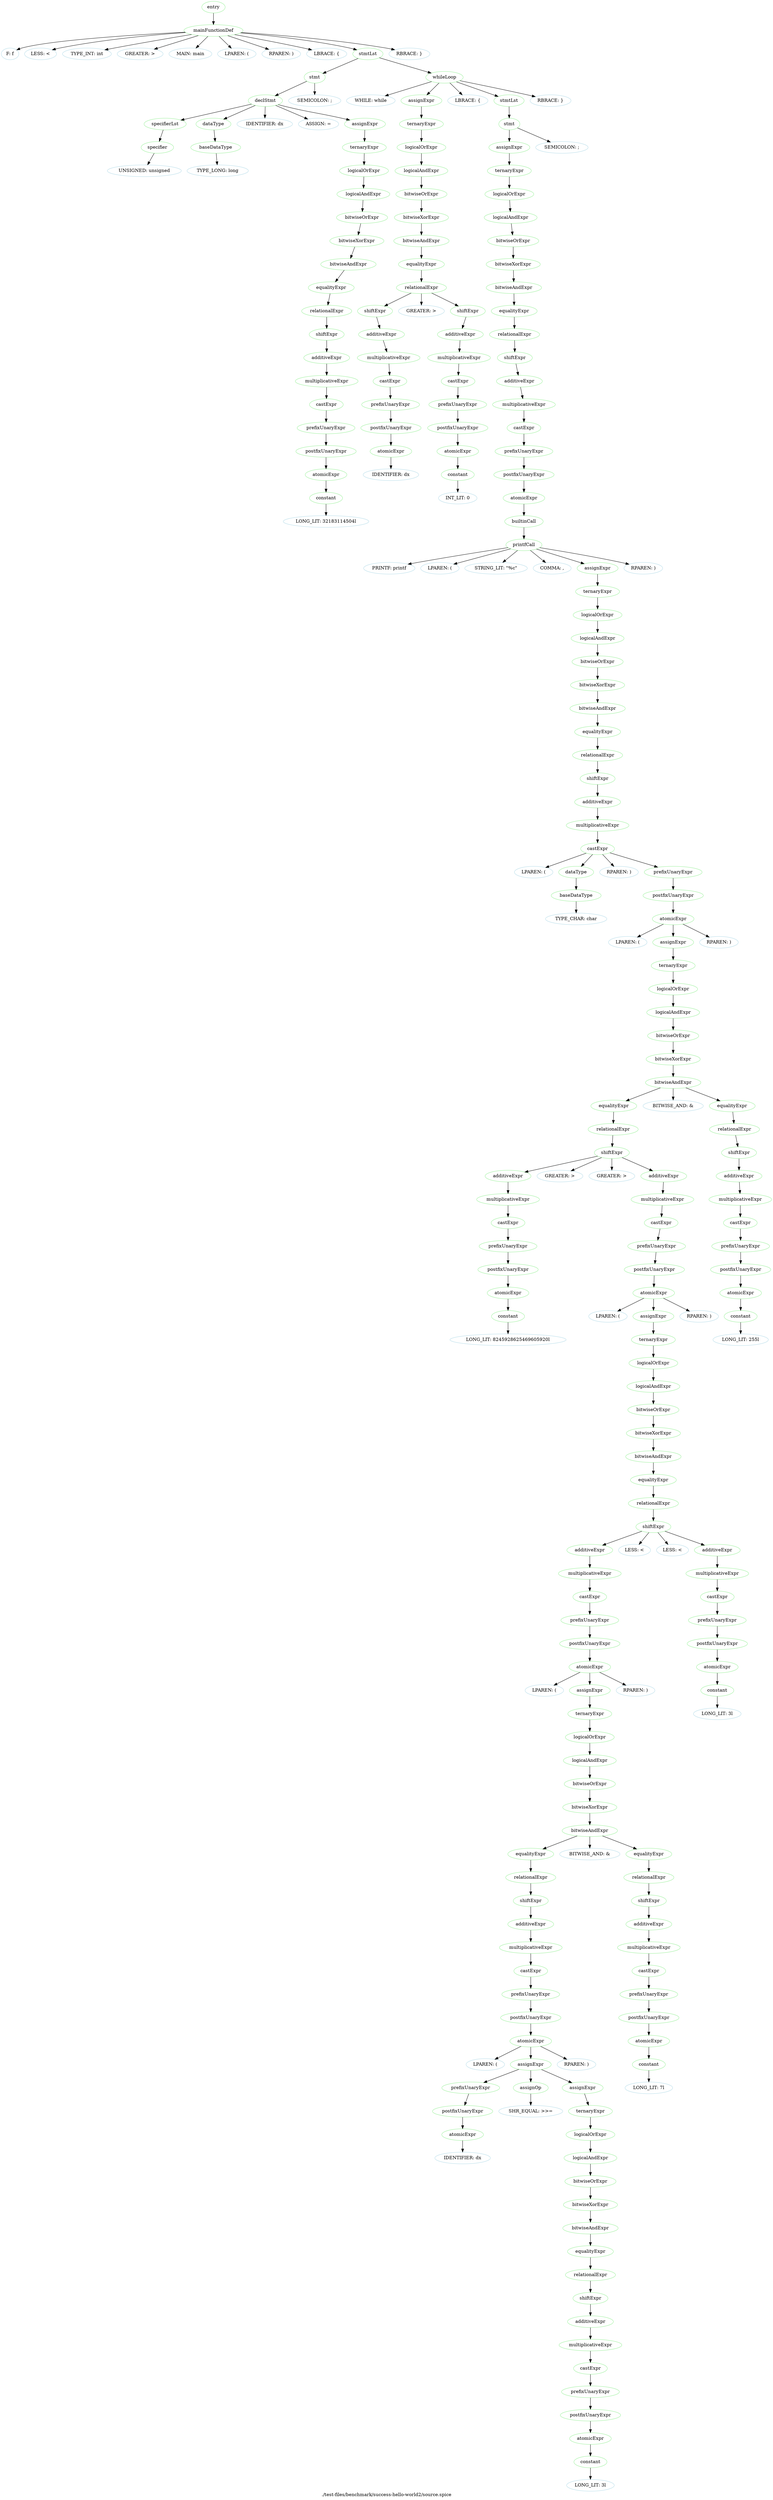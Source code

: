 digraph {
 rankdir="TB";
 label="./test-files/benchmark/success-hello-world2/source.spice";
 L3C0_entry [color="lightgreen",label="entry"];
 L3C0_mainFunctionDef [color="lightgreen",label="mainFunctionDef"];
 L3C0_entry -> L3C0_mainFunctionDef;
 L3C0 [color="lightblue",label="F: f"];
 L3C0_mainFunctionDef -> L3C0
 L3C1 [color="lightblue",label="LESS: <"];
 L3C0_mainFunctionDef -> L3C1
 L3C2 [color="lightblue",label="TYPE_INT: int"];
 L3C0_mainFunctionDef -> L3C2
 L3C5 [color="lightblue",label="GREATER: >"];
 L3C0_mainFunctionDef -> L3C5
 L3C7 [color="lightblue",label="MAIN: main"];
 L3C0_mainFunctionDef -> L3C7
 L3C11 [color="lightblue",label="LPAREN: ("];
 L3C0_mainFunctionDef -> L3C11
 L3C12 [color="lightblue",label="RPAREN: )"];
 L3C0_mainFunctionDef -> L3C12
 L3C14 [color="lightblue",label="LBRACE: {"];
 L3C0_mainFunctionDef -> L3C14
 L4C4_stmtLst [color="lightgreen",label="stmtLst"];
 L3C0_mainFunctionDef -> L4C4_stmtLst;
 L4C4_stmt [color="lightgreen",label="stmt"];
 L4C4_stmtLst -> L4C4_stmt;
 L4C4_declStmt [color="lightgreen",label="declStmt"];
 L4C4_stmt -> L4C4_declStmt;
 L4C4_specifierLst [color="lightgreen",label="specifierLst"];
 L4C4_declStmt -> L4C4_specifierLst;
 L4C4_specifier [color="lightgreen",label="specifier"];
 L4C4_specifierLst -> L4C4_specifier;
 L4C4 [color="lightblue",label="UNSIGNED: unsigned"];
 L4C4_specifier -> L4C4
 L4C13_dataType [color="lightgreen",label="dataType"];
 L4C4_declStmt -> L4C13_dataType;
 L4C13_baseDataType [color="lightgreen",label="baseDataType"];
 L4C13_dataType -> L4C13_baseDataType;
 L4C13 [color="lightblue",label="TYPE_LONG: long"];
 L4C13_baseDataType -> L4C13
 L4C18 [color="lightblue",label="IDENTIFIER: dx"];
 L4C4_declStmt -> L4C18
 L4C21 [color="lightblue",label="ASSIGN: ="];
 L4C4_declStmt -> L4C21
 L4C23_assignExpr [color="lightgreen",label="assignExpr"];
 L4C4_declStmt -> L4C23_assignExpr;
 L4C23_ternaryExpr [color="lightgreen",label="ternaryExpr"];
 L4C23_assignExpr -> L4C23_ternaryExpr;
 L4C23_logicalOrExpr [color="lightgreen",label="logicalOrExpr"];
 L4C23_ternaryExpr -> L4C23_logicalOrExpr;
 L4C23_logicalAndExpr [color="lightgreen",label="logicalAndExpr"];
 L4C23_logicalOrExpr -> L4C23_logicalAndExpr;
 L4C23_bitwiseOrExpr [color="lightgreen",label="bitwiseOrExpr"];
 L4C23_logicalAndExpr -> L4C23_bitwiseOrExpr;
 L4C23_bitwiseXorExpr [color="lightgreen",label="bitwiseXorExpr"];
 L4C23_bitwiseOrExpr -> L4C23_bitwiseXorExpr;
 L4C23_bitwiseAndExpr [color="lightgreen",label="bitwiseAndExpr"];
 L4C23_bitwiseXorExpr -> L4C23_bitwiseAndExpr;
 L4C23_equalityExpr [color="lightgreen",label="equalityExpr"];
 L4C23_bitwiseAndExpr -> L4C23_equalityExpr;
 L4C23_relationalExpr [color="lightgreen",label="relationalExpr"];
 L4C23_equalityExpr -> L4C23_relationalExpr;
 L4C23_shiftExpr [color="lightgreen",label="shiftExpr"];
 L4C23_relationalExpr -> L4C23_shiftExpr;
 L4C23_additiveExpr [color="lightgreen",label="additiveExpr"];
 L4C23_shiftExpr -> L4C23_additiveExpr;
 L4C23_multiplicativeExpr [color="lightgreen",label="multiplicativeExpr"];
 L4C23_additiveExpr -> L4C23_multiplicativeExpr;
 L4C23_castExpr [color="lightgreen",label="castExpr"];
 L4C23_multiplicativeExpr -> L4C23_castExpr;
 L4C23_prefixUnaryExpr [color="lightgreen",label="prefixUnaryExpr"];
 L4C23_castExpr -> L4C23_prefixUnaryExpr;
 L4C23_postfixUnaryExpr [color="lightgreen",label="postfixUnaryExpr"];
 L4C23_prefixUnaryExpr -> L4C23_postfixUnaryExpr;
 L4C23_atomicExpr [color="lightgreen",label="atomicExpr"];
 L4C23_postfixUnaryExpr -> L4C23_atomicExpr;
 L4C23_constant [color="lightgreen",label="constant"];
 L4C23_atomicExpr -> L4C23_constant;
 L4C23 [color="lightblue",label="LONG_LIT: 32183114504l"];
 L4C23_constant -> L4C23
 L4C35 [color="lightblue",label="SEMICOLON: ;"];
 L4C4_stmt -> L4C35
 L5C4_whileLoop [color="lightgreen",label="whileLoop"];
 L4C4_stmtLst -> L5C4_whileLoop;
 L5C4 [color="lightblue",label="WHILE: while"];
 L5C4_whileLoop -> L5C4
 L5C10_assignExpr [color="lightgreen",label="assignExpr"];
 L5C4_whileLoop -> L5C10_assignExpr;
 L5C10_ternaryExpr [color="lightgreen",label="ternaryExpr"];
 L5C10_assignExpr -> L5C10_ternaryExpr;
 L5C10_logicalOrExpr [color="lightgreen",label="logicalOrExpr"];
 L5C10_ternaryExpr -> L5C10_logicalOrExpr;
 L5C10_logicalAndExpr [color="lightgreen",label="logicalAndExpr"];
 L5C10_logicalOrExpr -> L5C10_logicalAndExpr;
 L5C10_bitwiseOrExpr [color="lightgreen",label="bitwiseOrExpr"];
 L5C10_logicalAndExpr -> L5C10_bitwiseOrExpr;
 L5C10_bitwiseXorExpr [color="lightgreen",label="bitwiseXorExpr"];
 L5C10_bitwiseOrExpr -> L5C10_bitwiseXorExpr;
 L5C10_bitwiseAndExpr [color="lightgreen",label="bitwiseAndExpr"];
 L5C10_bitwiseXorExpr -> L5C10_bitwiseAndExpr;
 L5C10_equalityExpr [color="lightgreen",label="equalityExpr"];
 L5C10_bitwiseAndExpr -> L5C10_equalityExpr;
 L5C10_relationalExpr [color="lightgreen",label="relationalExpr"];
 L5C10_equalityExpr -> L5C10_relationalExpr;
 L5C10_shiftExpr [color="lightgreen",label="shiftExpr"];
 L5C10_relationalExpr -> L5C10_shiftExpr;
 L5C10_additiveExpr [color="lightgreen",label="additiveExpr"];
 L5C10_shiftExpr -> L5C10_additiveExpr;
 L5C10_multiplicativeExpr [color="lightgreen",label="multiplicativeExpr"];
 L5C10_additiveExpr -> L5C10_multiplicativeExpr;
 L5C10_castExpr [color="lightgreen",label="castExpr"];
 L5C10_multiplicativeExpr -> L5C10_castExpr;
 L5C10_prefixUnaryExpr [color="lightgreen",label="prefixUnaryExpr"];
 L5C10_castExpr -> L5C10_prefixUnaryExpr;
 L5C10_postfixUnaryExpr [color="lightgreen",label="postfixUnaryExpr"];
 L5C10_prefixUnaryExpr -> L5C10_postfixUnaryExpr;
 L5C10_atomicExpr [color="lightgreen",label="atomicExpr"];
 L5C10_postfixUnaryExpr -> L5C10_atomicExpr;
 L5C10 [color="lightblue",label="IDENTIFIER: dx"];
 L5C10_atomicExpr -> L5C10
 L5C13 [color="lightblue",label="GREATER: >"];
 L5C10_relationalExpr -> L5C13
 L5C15_shiftExpr [color="lightgreen",label="shiftExpr"];
 L5C10_relationalExpr -> L5C15_shiftExpr;
 L5C15_additiveExpr [color="lightgreen",label="additiveExpr"];
 L5C15_shiftExpr -> L5C15_additiveExpr;
 L5C15_multiplicativeExpr [color="lightgreen",label="multiplicativeExpr"];
 L5C15_additiveExpr -> L5C15_multiplicativeExpr;
 L5C15_castExpr [color="lightgreen",label="castExpr"];
 L5C15_multiplicativeExpr -> L5C15_castExpr;
 L5C15_prefixUnaryExpr [color="lightgreen",label="prefixUnaryExpr"];
 L5C15_castExpr -> L5C15_prefixUnaryExpr;
 L5C15_postfixUnaryExpr [color="lightgreen",label="postfixUnaryExpr"];
 L5C15_prefixUnaryExpr -> L5C15_postfixUnaryExpr;
 L5C15_atomicExpr [color="lightgreen",label="atomicExpr"];
 L5C15_postfixUnaryExpr -> L5C15_atomicExpr;
 L5C15_constant [color="lightgreen",label="constant"];
 L5C15_atomicExpr -> L5C15_constant;
 L5C15 [color="lightblue",label="INT_LIT: 0"];
 L5C15_constant -> L5C15
 L5C17 [color="lightblue",label="LBRACE: {"];
 L5C4_whileLoop -> L5C17
 L6C8_stmtLst [color="lightgreen",label="stmtLst"];
 L5C4_whileLoop -> L6C8_stmtLst;
 L6C8_stmt [color="lightgreen",label="stmt"];
 L6C8_stmtLst -> L6C8_stmt;
 L6C8_assignExpr [color="lightgreen",label="assignExpr"];
 L6C8_stmt -> L6C8_assignExpr;
 L6C8_ternaryExpr [color="lightgreen",label="ternaryExpr"];
 L6C8_assignExpr -> L6C8_ternaryExpr;
 L6C8_logicalOrExpr [color="lightgreen",label="logicalOrExpr"];
 L6C8_ternaryExpr -> L6C8_logicalOrExpr;
 L6C8_logicalAndExpr [color="lightgreen",label="logicalAndExpr"];
 L6C8_logicalOrExpr -> L6C8_logicalAndExpr;
 L6C8_bitwiseOrExpr [color="lightgreen",label="bitwiseOrExpr"];
 L6C8_logicalAndExpr -> L6C8_bitwiseOrExpr;
 L6C8_bitwiseXorExpr [color="lightgreen",label="bitwiseXorExpr"];
 L6C8_bitwiseOrExpr -> L6C8_bitwiseXorExpr;
 L6C8_bitwiseAndExpr [color="lightgreen",label="bitwiseAndExpr"];
 L6C8_bitwiseXorExpr -> L6C8_bitwiseAndExpr;
 L6C8_equalityExpr [color="lightgreen",label="equalityExpr"];
 L6C8_bitwiseAndExpr -> L6C8_equalityExpr;
 L6C8_relationalExpr [color="lightgreen",label="relationalExpr"];
 L6C8_equalityExpr -> L6C8_relationalExpr;
 L6C8_shiftExpr [color="lightgreen",label="shiftExpr"];
 L6C8_relationalExpr -> L6C8_shiftExpr;
 L6C8_additiveExpr [color="lightgreen",label="additiveExpr"];
 L6C8_shiftExpr -> L6C8_additiveExpr;
 L6C8_multiplicativeExpr [color="lightgreen",label="multiplicativeExpr"];
 L6C8_additiveExpr -> L6C8_multiplicativeExpr;
 L6C8_castExpr [color="lightgreen",label="castExpr"];
 L6C8_multiplicativeExpr -> L6C8_castExpr;
 L6C8_prefixUnaryExpr [color="lightgreen",label="prefixUnaryExpr"];
 L6C8_castExpr -> L6C8_prefixUnaryExpr;
 L6C8_postfixUnaryExpr [color="lightgreen",label="postfixUnaryExpr"];
 L6C8_prefixUnaryExpr -> L6C8_postfixUnaryExpr;
 L6C8_atomicExpr [color="lightgreen",label="atomicExpr"];
 L6C8_postfixUnaryExpr -> L6C8_atomicExpr;
 L6C8_builtinCall [color="lightgreen",label="builtinCall"];
 L6C8_atomicExpr -> L6C8_builtinCall;
 L6C8_printfCall [color="lightgreen",label="printfCall"];
 L6C8_builtinCall -> L6C8_printfCall;
 L6C8 [color="lightblue",label="PRINTF: printf"];
 L6C8_printfCall -> L6C8
 L6C14 [color="lightblue",label="LPAREN: ("];
 L6C8_printfCall -> L6C14
 L6C15 [color="lightblue",label="STRING_LIT: \"%c\""];
 L6C8_printfCall -> L6C15
 L6C19 [color="lightblue",label="COMMA: ,"];
 L6C8_printfCall -> L6C19
 L6C21_assignExpr [color="lightgreen",label="assignExpr"];
 L6C8_printfCall -> L6C21_assignExpr;
 L6C21_ternaryExpr [color="lightgreen",label="ternaryExpr"];
 L6C21_assignExpr -> L6C21_ternaryExpr;
 L6C21_logicalOrExpr [color="lightgreen",label="logicalOrExpr"];
 L6C21_ternaryExpr -> L6C21_logicalOrExpr;
 L6C21_logicalAndExpr [color="lightgreen",label="logicalAndExpr"];
 L6C21_logicalOrExpr -> L6C21_logicalAndExpr;
 L6C21_bitwiseOrExpr [color="lightgreen",label="bitwiseOrExpr"];
 L6C21_logicalAndExpr -> L6C21_bitwiseOrExpr;
 L6C21_bitwiseXorExpr [color="lightgreen",label="bitwiseXorExpr"];
 L6C21_bitwiseOrExpr -> L6C21_bitwiseXorExpr;
 L6C21_bitwiseAndExpr [color="lightgreen",label="bitwiseAndExpr"];
 L6C21_bitwiseXorExpr -> L6C21_bitwiseAndExpr;
 L6C21_equalityExpr [color="lightgreen",label="equalityExpr"];
 L6C21_bitwiseAndExpr -> L6C21_equalityExpr;
 L6C21_relationalExpr [color="lightgreen",label="relationalExpr"];
 L6C21_equalityExpr -> L6C21_relationalExpr;
 L6C21_shiftExpr [color="lightgreen",label="shiftExpr"];
 L6C21_relationalExpr -> L6C21_shiftExpr;
 L6C21_additiveExpr [color="lightgreen",label="additiveExpr"];
 L6C21_shiftExpr -> L6C21_additiveExpr;
 L6C21_multiplicativeExpr [color="lightgreen",label="multiplicativeExpr"];
 L6C21_additiveExpr -> L6C21_multiplicativeExpr;
 L6C21_castExpr [color="lightgreen",label="castExpr"];
 L6C21_multiplicativeExpr -> L6C21_castExpr;
 L6C21 [color="lightblue",label="LPAREN: ("];
 L6C21_castExpr -> L6C21
 L6C22_dataType [color="lightgreen",label="dataType"];
 L6C21_castExpr -> L6C22_dataType;
 L6C22_baseDataType [color="lightgreen",label="baseDataType"];
 L6C22_dataType -> L6C22_baseDataType;
 L6C22 [color="lightblue",label="TYPE_CHAR: char"];
 L6C22_baseDataType -> L6C22
 L6C26 [color="lightblue",label="RPAREN: )"];
 L6C21_castExpr -> L6C26
 L6C28_prefixUnaryExpr [color="lightgreen",label="prefixUnaryExpr"];
 L6C21_castExpr -> L6C28_prefixUnaryExpr;
 L6C28_postfixUnaryExpr [color="lightgreen",label="postfixUnaryExpr"];
 L6C28_prefixUnaryExpr -> L6C28_postfixUnaryExpr;
 L6C28_atomicExpr [color="lightgreen",label="atomicExpr"];
 L6C28_postfixUnaryExpr -> L6C28_atomicExpr;
 L6C28 [color="lightblue",label="LPAREN: ("];
 L6C28_atomicExpr -> L6C28
 L6C29_assignExpr [color="lightgreen",label="assignExpr"];
 L6C28_atomicExpr -> L6C29_assignExpr;
 L6C29_ternaryExpr [color="lightgreen",label="ternaryExpr"];
 L6C29_assignExpr -> L6C29_ternaryExpr;
 L6C29_logicalOrExpr [color="lightgreen",label="logicalOrExpr"];
 L6C29_ternaryExpr -> L6C29_logicalOrExpr;
 L6C29_logicalAndExpr [color="lightgreen",label="logicalAndExpr"];
 L6C29_logicalOrExpr -> L6C29_logicalAndExpr;
 L6C29_bitwiseOrExpr [color="lightgreen",label="bitwiseOrExpr"];
 L6C29_logicalAndExpr -> L6C29_bitwiseOrExpr;
 L6C29_bitwiseXorExpr [color="lightgreen",label="bitwiseXorExpr"];
 L6C29_bitwiseOrExpr -> L6C29_bitwiseXorExpr;
 L6C29_bitwiseAndExpr [color="lightgreen",label="bitwiseAndExpr"];
 L6C29_bitwiseXorExpr -> L6C29_bitwiseAndExpr;
 L6C29_equalityExpr [color="lightgreen",label="equalityExpr"];
 L6C29_bitwiseAndExpr -> L6C29_equalityExpr;
 L6C29_relationalExpr [color="lightgreen",label="relationalExpr"];
 L6C29_equalityExpr -> L6C29_relationalExpr;
 L6C29_shiftExpr [color="lightgreen",label="shiftExpr"];
 L6C29_relationalExpr -> L6C29_shiftExpr;
 L6C29_additiveExpr [color="lightgreen",label="additiveExpr"];
 L6C29_shiftExpr -> L6C29_additiveExpr;
 L6C29_multiplicativeExpr [color="lightgreen",label="multiplicativeExpr"];
 L6C29_additiveExpr -> L6C29_multiplicativeExpr;
 L6C29_castExpr [color="lightgreen",label="castExpr"];
 L6C29_multiplicativeExpr -> L6C29_castExpr;
 L6C29_prefixUnaryExpr [color="lightgreen",label="prefixUnaryExpr"];
 L6C29_castExpr -> L6C29_prefixUnaryExpr;
 L6C29_postfixUnaryExpr [color="lightgreen",label="postfixUnaryExpr"];
 L6C29_prefixUnaryExpr -> L6C29_postfixUnaryExpr;
 L6C29_atomicExpr [color="lightgreen",label="atomicExpr"];
 L6C29_postfixUnaryExpr -> L6C29_atomicExpr;
 L6C29_constant [color="lightgreen",label="constant"];
 L6C29_atomicExpr -> L6C29_constant;
 L6C29 [color="lightblue",label="LONG_LIT: 8245928625469605920l"];
 L6C29_constant -> L6C29
 L6C50 [color="lightblue",label="GREATER: >"];
 L6C29_shiftExpr -> L6C50
 L6C51 [color="lightblue",label="GREATER: >"];
 L6C29_shiftExpr -> L6C51
 L6C53_additiveExpr [color="lightgreen",label="additiveExpr"];
 L6C29_shiftExpr -> L6C53_additiveExpr;
 L6C53_multiplicativeExpr [color="lightgreen",label="multiplicativeExpr"];
 L6C53_additiveExpr -> L6C53_multiplicativeExpr;
 L6C53_castExpr [color="lightgreen",label="castExpr"];
 L6C53_multiplicativeExpr -> L6C53_castExpr;
 L6C53_prefixUnaryExpr [color="lightgreen",label="prefixUnaryExpr"];
 L6C53_castExpr -> L6C53_prefixUnaryExpr;
 L6C53_postfixUnaryExpr [color="lightgreen",label="postfixUnaryExpr"];
 L6C53_prefixUnaryExpr -> L6C53_postfixUnaryExpr;
 L6C53_atomicExpr [color="lightgreen",label="atomicExpr"];
 L6C53_postfixUnaryExpr -> L6C53_atomicExpr;
 L6C53 [color="lightblue",label="LPAREN: ("];
 L6C53_atomicExpr -> L6C53
 L6C54_assignExpr [color="lightgreen",label="assignExpr"];
 L6C53_atomicExpr -> L6C54_assignExpr;
 L6C54_ternaryExpr [color="lightgreen",label="ternaryExpr"];
 L6C54_assignExpr -> L6C54_ternaryExpr;
 L6C54_logicalOrExpr [color="lightgreen",label="logicalOrExpr"];
 L6C54_ternaryExpr -> L6C54_logicalOrExpr;
 L6C54_logicalAndExpr [color="lightgreen",label="logicalAndExpr"];
 L6C54_logicalOrExpr -> L6C54_logicalAndExpr;
 L6C54_bitwiseOrExpr [color="lightgreen",label="bitwiseOrExpr"];
 L6C54_logicalAndExpr -> L6C54_bitwiseOrExpr;
 L6C54_bitwiseXorExpr [color="lightgreen",label="bitwiseXorExpr"];
 L6C54_bitwiseOrExpr -> L6C54_bitwiseXorExpr;
 L6C54_bitwiseAndExpr [color="lightgreen",label="bitwiseAndExpr"];
 L6C54_bitwiseXorExpr -> L6C54_bitwiseAndExpr;
 L6C54_equalityExpr [color="lightgreen",label="equalityExpr"];
 L6C54_bitwiseAndExpr -> L6C54_equalityExpr;
 L6C54_relationalExpr [color="lightgreen",label="relationalExpr"];
 L6C54_equalityExpr -> L6C54_relationalExpr;
 L6C54_shiftExpr [color="lightgreen",label="shiftExpr"];
 L6C54_relationalExpr -> L6C54_shiftExpr;
 L6C54_additiveExpr [color="lightgreen",label="additiveExpr"];
 L6C54_shiftExpr -> L6C54_additiveExpr;
 L6C54_multiplicativeExpr [color="lightgreen",label="multiplicativeExpr"];
 L6C54_additiveExpr -> L6C54_multiplicativeExpr;
 L6C54_castExpr [color="lightgreen",label="castExpr"];
 L6C54_multiplicativeExpr -> L6C54_castExpr;
 L6C54_prefixUnaryExpr [color="lightgreen",label="prefixUnaryExpr"];
 L6C54_castExpr -> L6C54_prefixUnaryExpr;
 L6C54_postfixUnaryExpr [color="lightgreen",label="postfixUnaryExpr"];
 L6C54_prefixUnaryExpr -> L6C54_postfixUnaryExpr;
 L6C54_atomicExpr [color="lightgreen",label="atomicExpr"];
 L6C54_postfixUnaryExpr -> L6C54_atomicExpr;
 L6C54 [color="lightblue",label="LPAREN: ("];
 L6C54_atomicExpr -> L6C54
 L6C55_assignExpr [color="lightgreen",label="assignExpr"];
 L6C54_atomicExpr -> L6C55_assignExpr;
 L6C55_ternaryExpr [color="lightgreen",label="ternaryExpr"];
 L6C55_assignExpr -> L6C55_ternaryExpr;
 L6C55_logicalOrExpr [color="lightgreen",label="logicalOrExpr"];
 L6C55_ternaryExpr -> L6C55_logicalOrExpr;
 L6C55_logicalAndExpr [color="lightgreen",label="logicalAndExpr"];
 L6C55_logicalOrExpr -> L6C55_logicalAndExpr;
 L6C55_bitwiseOrExpr [color="lightgreen",label="bitwiseOrExpr"];
 L6C55_logicalAndExpr -> L6C55_bitwiseOrExpr;
 L6C55_bitwiseXorExpr [color="lightgreen",label="bitwiseXorExpr"];
 L6C55_bitwiseOrExpr -> L6C55_bitwiseXorExpr;
 L6C55_bitwiseAndExpr [color="lightgreen",label="bitwiseAndExpr"];
 L6C55_bitwiseXorExpr -> L6C55_bitwiseAndExpr;
 L6C55_equalityExpr [color="lightgreen",label="equalityExpr"];
 L6C55_bitwiseAndExpr -> L6C55_equalityExpr;
 L6C55_relationalExpr [color="lightgreen",label="relationalExpr"];
 L6C55_equalityExpr -> L6C55_relationalExpr;
 L6C55_shiftExpr [color="lightgreen",label="shiftExpr"];
 L6C55_relationalExpr -> L6C55_shiftExpr;
 L6C55_additiveExpr [color="lightgreen",label="additiveExpr"];
 L6C55_shiftExpr -> L6C55_additiveExpr;
 L6C55_multiplicativeExpr [color="lightgreen",label="multiplicativeExpr"];
 L6C55_additiveExpr -> L6C55_multiplicativeExpr;
 L6C55_castExpr [color="lightgreen",label="castExpr"];
 L6C55_multiplicativeExpr -> L6C55_castExpr;
 L6C55_prefixUnaryExpr [color="lightgreen",label="prefixUnaryExpr"];
 L6C55_castExpr -> L6C55_prefixUnaryExpr;
 L6C55_postfixUnaryExpr [color="lightgreen",label="postfixUnaryExpr"];
 L6C55_prefixUnaryExpr -> L6C55_postfixUnaryExpr;
 L6C55_atomicExpr [color="lightgreen",label="atomicExpr"];
 L6C55_postfixUnaryExpr -> L6C55_atomicExpr;
 L6C55 [color="lightblue",label="LPAREN: ("];
 L6C55_atomicExpr -> L6C55
 L6C56_assignExpr [color="lightgreen",label="assignExpr"];
 L6C55_atomicExpr -> L6C56_assignExpr;
 L6C56_prefixUnaryExpr [color="lightgreen",label="prefixUnaryExpr"];
 L6C56_assignExpr -> L6C56_prefixUnaryExpr;
 L6C56_postfixUnaryExpr [color="lightgreen",label="postfixUnaryExpr"];
 L6C56_prefixUnaryExpr -> L6C56_postfixUnaryExpr;
 L6C56_atomicExpr [color="lightgreen",label="atomicExpr"];
 L6C56_postfixUnaryExpr -> L6C56_atomicExpr;
 L6C56 [color="lightblue",label="IDENTIFIER: dx"];
 L6C56_atomicExpr -> L6C56
 L6C59_assignOp [color="lightgreen",label="assignOp"];
 L6C56_assignExpr -> L6C59_assignOp;
 L6C59 [color="lightblue",label="SHR_EQUAL: >>="];
 L6C59_assignOp -> L6C59
 L6C63_assignExpr [color="lightgreen",label="assignExpr"];
 L6C56_assignExpr -> L6C63_assignExpr;
 L6C63_ternaryExpr [color="lightgreen",label="ternaryExpr"];
 L6C63_assignExpr -> L6C63_ternaryExpr;
 L6C63_logicalOrExpr [color="lightgreen",label="logicalOrExpr"];
 L6C63_ternaryExpr -> L6C63_logicalOrExpr;
 L6C63_logicalAndExpr [color="lightgreen",label="logicalAndExpr"];
 L6C63_logicalOrExpr -> L6C63_logicalAndExpr;
 L6C63_bitwiseOrExpr [color="lightgreen",label="bitwiseOrExpr"];
 L6C63_logicalAndExpr -> L6C63_bitwiseOrExpr;
 L6C63_bitwiseXorExpr [color="lightgreen",label="bitwiseXorExpr"];
 L6C63_bitwiseOrExpr -> L6C63_bitwiseXorExpr;
 L6C63_bitwiseAndExpr [color="lightgreen",label="bitwiseAndExpr"];
 L6C63_bitwiseXorExpr -> L6C63_bitwiseAndExpr;
 L6C63_equalityExpr [color="lightgreen",label="equalityExpr"];
 L6C63_bitwiseAndExpr -> L6C63_equalityExpr;
 L6C63_relationalExpr [color="lightgreen",label="relationalExpr"];
 L6C63_equalityExpr -> L6C63_relationalExpr;
 L6C63_shiftExpr [color="lightgreen",label="shiftExpr"];
 L6C63_relationalExpr -> L6C63_shiftExpr;
 L6C63_additiveExpr [color="lightgreen",label="additiveExpr"];
 L6C63_shiftExpr -> L6C63_additiveExpr;
 L6C63_multiplicativeExpr [color="lightgreen",label="multiplicativeExpr"];
 L6C63_additiveExpr -> L6C63_multiplicativeExpr;
 L6C63_castExpr [color="lightgreen",label="castExpr"];
 L6C63_multiplicativeExpr -> L6C63_castExpr;
 L6C63_prefixUnaryExpr [color="lightgreen",label="prefixUnaryExpr"];
 L6C63_castExpr -> L6C63_prefixUnaryExpr;
 L6C63_postfixUnaryExpr [color="lightgreen",label="postfixUnaryExpr"];
 L6C63_prefixUnaryExpr -> L6C63_postfixUnaryExpr;
 L6C63_atomicExpr [color="lightgreen",label="atomicExpr"];
 L6C63_postfixUnaryExpr -> L6C63_atomicExpr;
 L6C63_constant [color="lightgreen",label="constant"];
 L6C63_atomicExpr -> L6C63_constant;
 L6C63 [color="lightblue",label="LONG_LIT: 3l"];
 L6C63_constant -> L6C63
 L6C65 [color="lightblue",label="RPAREN: )"];
 L6C55_atomicExpr -> L6C65
 L6C67 [color="lightblue",label="BITWISE_AND: &"];
 L6C55_bitwiseAndExpr -> L6C67
 L6C69_equalityExpr [color="lightgreen",label="equalityExpr"];
 L6C55_bitwiseAndExpr -> L6C69_equalityExpr;
 L6C69_relationalExpr [color="lightgreen",label="relationalExpr"];
 L6C69_equalityExpr -> L6C69_relationalExpr;
 L6C69_shiftExpr [color="lightgreen",label="shiftExpr"];
 L6C69_relationalExpr -> L6C69_shiftExpr;
 L6C69_additiveExpr [color="lightgreen",label="additiveExpr"];
 L6C69_shiftExpr -> L6C69_additiveExpr;
 L6C69_multiplicativeExpr [color="lightgreen",label="multiplicativeExpr"];
 L6C69_additiveExpr -> L6C69_multiplicativeExpr;
 L6C69_castExpr [color="lightgreen",label="castExpr"];
 L6C69_multiplicativeExpr -> L6C69_castExpr;
 L6C69_prefixUnaryExpr [color="lightgreen",label="prefixUnaryExpr"];
 L6C69_castExpr -> L6C69_prefixUnaryExpr;
 L6C69_postfixUnaryExpr [color="lightgreen",label="postfixUnaryExpr"];
 L6C69_prefixUnaryExpr -> L6C69_postfixUnaryExpr;
 L6C69_atomicExpr [color="lightgreen",label="atomicExpr"];
 L6C69_postfixUnaryExpr -> L6C69_atomicExpr;
 L6C69_constant [color="lightgreen",label="constant"];
 L6C69_atomicExpr -> L6C69_constant;
 L6C69 [color="lightblue",label="LONG_LIT: 7l"];
 L6C69_constant -> L6C69
 L6C71 [color="lightblue",label="RPAREN: )"];
 L6C54_atomicExpr -> L6C71
 L6C73 [color="lightblue",label="LESS: <"];
 L6C54_shiftExpr -> L6C73
 L6C74 [color="lightblue",label="LESS: <"];
 L6C54_shiftExpr -> L6C74
 L6C76_additiveExpr [color="lightgreen",label="additiveExpr"];
 L6C54_shiftExpr -> L6C76_additiveExpr;
 L6C76_multiplicativeExpr [color="lightgreen",label="multiplicativeExpr"];
 L6C76_additiveExpr -> L6C76_multiplicativeExpr;
 L6C76_castExpr [color="lightgreen",label="castExpr"];
 L6C76_multiplicativeExpr -> L6C76_castExpr;
 L6C76_prefixUnaryExpr [color="lightgreen",label="prefixUnaryExpr"];
 L6C76_castExpr -> L6C76_prefixUnaryExpr;
 L6C76_postfixUnaryExpr [color="lightgreen",label="postfixUnaryExpr"];
 L6C76_prefixUnaryExpr -> L6C76_postfixUnaryExpr;
 L6C76_atomicExpr [color="lightgreen",label="atomicExpr"];
 L6C76_postfixUnaryExpr -> L6C76_atomicExpr;
 L6C76_constant [color="lightgreen",label="constant"];
 L6C76_atomicExpr -> L6C76_constant;
 L6C76 [color="lightblue",label="LONG_LIT: 3l"];
 L6C76_constant -> L6C76
 L6C78 [color="lightblue",label="RPAREN: )"];
 L6C53_atomicExpr -> L6C78
 L6C80 [color="lightblue",label="BITWISE_AND: &"];
 L6C29_bitwiseAndExpr -> L6C80
 L6C82_equalityExpr [color="lightgreen",label="equalityExpr"];
 L6C29_bitwiseAndExpr -> L6C82_equalityExpr;
 L6C82_relationalExpr [color="lightgreen",label="relationalExpr"];
 L6C82_equalityExpr -> L6C82_relationalExpr;
 L6C82_shiftExpr [color="lightgreen",label="shiftExpr"];
 L6C82_relationalExpr -> L6C82_shiftExpr;
 L6C82_additiveExpr [color="lightgreen",label="additiveExpr"];
 L6C82_shiftExpr -> L6C82_additiveExpr;
 L6C82_multiplicativeExpr [color="lightgreen",label="multiplicativeExpr"];
 L6C82_additiveExpr -> L6C82_multiplicativeExpr;
 L6C82_castExpr [color="lightgreen",label="castExpr"];
 L6C82_multiplicativeExpr -> L6C82_castExpr;
 L6C82_prefixUnaryExpr [color="lightgreen",label="prefixUnaryExpr"];
 L6C82_castExpr -> L6C82_prefixUnaryExpr;
 L6C82_postfixUnaryExpr [color="lightgreen",label="postfixUnaryExpr"];
 L6C82_prefixUnaryExpr -> L6C82_postfixUnaryExpr;
 L6C82_atomicExpr [color="lightgreen",label="atomicExpr"];
 L6C82_postfixUnaryExpr -> L6C82_atomicExpr;
 L6C82_constant [color="lightgreen",label="constant"];
 L6C82_atomicExpr -> L6C82_constant;
 L6C82 [color="lightblue",label="LONG_LIT: 255l"];
 L6C82_constant -> L6C82
 L6C86 [color="lightblue",label="RPAREN: )"];
 L6C28_atomicExpr -> L6C86
 L6C87 [color="lightblue",label="RPAREN: )"];
 L6C8_printfCall -> L6C87
 L6C88 [color="lightblue",label="SEMICOLON: ;"];
 L6C8_stmt -> L6C88
 L7C4 [color="lightblue",label="RBRACE: }"];
 L5C4_whileLoop -> L7C4
 L8C0 [color="lightblue",label="RBRACE: }"];
 L3C0_mainFunctionDef -> L8C0
}